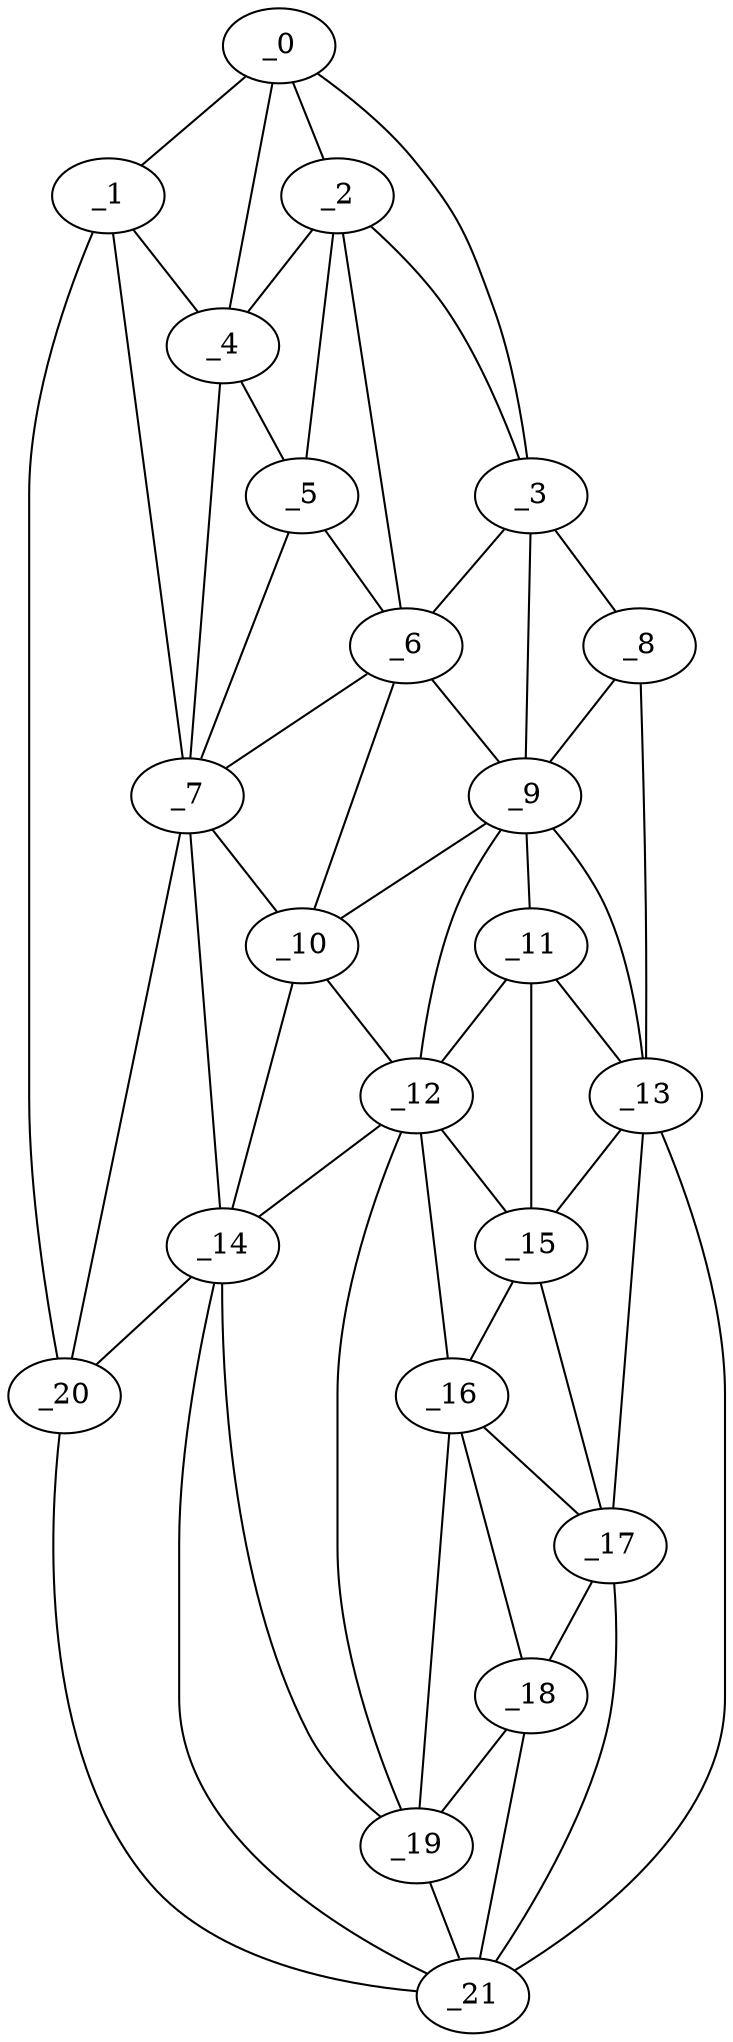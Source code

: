 graph "obj43__330.gxl" {
	_0	 [x=8,
		y=13];
	_1	 [x=28,
		y=4];
	_0 -- _1	 [valence=1];
	_2	 [x=29,
		y=64];
	_0 -- _2	 [valence=2];
	_3	 [x=34,
		y=107];
	_0 -- _3	 [valence=1];
	_4	 [x=36,
		y=51];
	_0 -- _4	 [valence=1];
	_1 -- _4	 [valence=2];
	_7	 [x=44,
		y=48];
	_1 -- _7	 [valence=2];
	_20	 [x=102,
		y=18];
	_1 -- _20	 [valence=1];
	_2 -- _3	 [valence=2];
	_2 -- _4	 [valence=2];
	_5	 [x=36,
		y=60];
	_2 -- _5	 [valence=1];
	_6	 [x=37,
		y=66];
	_2 -- _6	 [valence=2];
	_3 -- _6	 [valence=2];
	_8	 [x=44,
		y=114];
	_3 -- _8	 [valence=1];
	_9	 [x=71,
		y=102];
	_3 -- _9	 [valence=2];
	_4 -- _5	 [valence=2];
	_4 -- _7	 [valence=2];
	_5 -- _6	 [valence=2];
	_5 -- _7	 [valence=1];
	_6 -- _7	 [valence=2];
	_6 -- _9	 [valence=2];
	_10	 [x=83,
		y=71];
	_6 -- _10	 [valence=2];
	_7 -- _10	 [valence=2];
	_14	 [x=91,
		y=61];
	_7 -- _14	 [valence=2];
	_7 -- _20	 [valence=2];
	_8 -- _9	 [valence=2];
	_13	 [x=90,
		y=104];
	_8 -- _13	 [valence=1];
	_9 -- _10	 [valence=1];
	_11	 [x=83,
		y=101];
	_9 -- _11	 [valence=2];
	_12	 [x=87,
		y=75];
	_9 -- _12	 [valence=2];
	_9 -- _13	 [valence=2];
	_10 -- _12	 [valence=2];
	_10 -- _14	 [valence=2];
	_11 -- _12	 [valence=2];
	_11 -- _13	 [valence=2];
	_15	 [x=92,
		y=94];
	_11 -- _15	 [valence=2];
	_12 -- _14	 [valence=2];
	_12 -- _15	 [valence=1];
	_16	 [x=94,
		y=83];
	_12 -- _16	 [valence=2];
	_19	 [x=101,
		y=74];
	_12 -- _19	 [valence=2];
	_13 -- _15	 [valence=1];
	_17	 [x=98,
		y=90];
	_13 -- _17	 [valence=2];
	_21	 [x=111,
		y=78];
	_13 -- _21	 [valence=1];
	_14 -- _19	 [valence=2];
	_14 -- _20	 [valence=1];
	_14 -- _21	 [valence=1];
	_15 -- _16	 [valence=1];
	_15 -- _17	 [valence=2];
	_16 -- _17	 [valence=2];
	_18	 [x=100,
		y=82];
	_16 -- _18	 [valence=2];
	_16 -- _19	 [valence=2];
	_17 -- _18	 [valence=2];
	_17 -- _21	 [valence=1];
	_18 -- _19	 [valence=2];
	_18 -- _21	 [valence=2];
	_19 -- _21	 [valence=1];
	_20 -- _21	 [valence=1];
}
